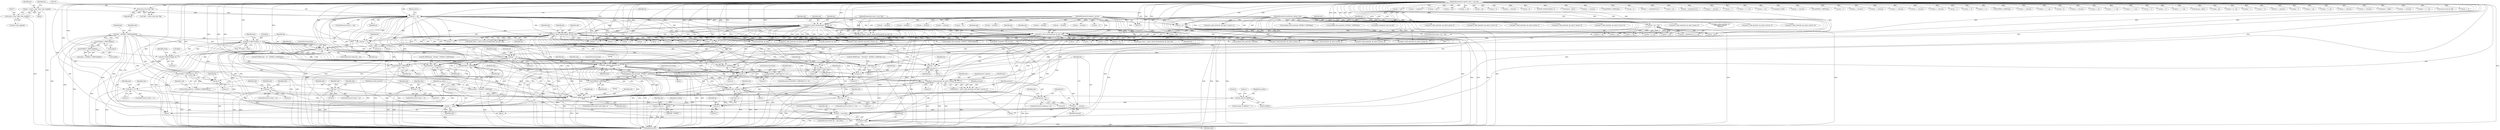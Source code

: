 digraph "0_tcpdump_6fca58f5f9c96749a575f52e20598ad43f5bdf30@pointer" {
"1000293" [label="(Call,ND_TCHECK2(bp[0], 4 + olen))"];
"1000274" [label="(Call,ND_TCHECK2(bp[0], 4))"];
"1000293" [label="(Call,ND_TCHECK2(bp[0], 4 + olen))"];
"1000270" [label="(Call,bp < ep)"];
"1000266" [label="(Call,bp += 4)"];
"1000221" [label="(Call,pimv2_check_checksum(ndo, bp, bp2, len))"];
"1000209" [label="(Call,pimv2_check_checksum(ndo, bp, bp2, 8))"];
"1000120" [label="(MethodParameterIn,netdissect_options *ndo)"];
"1000121" [label="(MethodParameterIn,register const u_char *bp)"];
"1000142" [label="(Call,bp >= ep)"];
"1000129" [label="(Call,(const struct pim *)bp)"];
"1000134" [label="(Call,ep = (const u_char *)ndo->ndo_snapend)"];
"1000136" [label="(Call,(const u_char *)ndo->ndo_snapend)"];
"1000123" [label="(MethodParameterIn,const u_char *bp2)"];
"1000122" [label="(MethodParameterIn,register u_int len)"];
"1000230" [label="(Call,pimv2_check_checksum(ndo, bp, bp2, len))"];
"1000566" [label="(Call,bp += olen)"];
"1000549" [label="(Call,print_unknown_data(ndo, bp, \"\n\t    \", olen))"];
"1000333" [label="(Call,unsigned_relts_print(ndo, EXTRACT_16BITS(bp)))"];
"1000523" [label="(Call,pimv2_addr_print(ndo, ptr, pimv2_unicast, 0))"];
"1000471" [label="(Call,unsigned_relts_print(ndo, *(bp+1)))"];
"1000561" [label="(Call,print_unknown_data(ndo, bp, \"\n\t    \", olen))"];
"1000335" [label="(Call,EXTRACT_16BITS(bp))"];
"1000313" [label="(Call,bp += 4)"];
"1000435" [label="(Call,EXTRACT_32BITS(bp))"];
"1000404" [label="(Call,EXTRACT_32BITS(bp))"];
"1000357" [label="(Call,EXTRACT_16BITS(bp))"];
"1000321" [label="(Call,olen != 2)"];
"1000286" [label="(Call,olen = EXTRACT_16BITS(&bp[2]))"];
"1000288" [label="(Call,EXTRACT_16BITS(&bp[2]))"];
"1000281" [label="(Call,EXTRACT_16BITS(&bp[0]))"];
"1000440" [label="(Call,olen != 4)"];
"1000418" [label="(Call,olen != 4)"];
"1000340" [label="(Call,olen != 4)"];
"1000460" [label="(Call,*(bp+1) != 0)"];
"1000511" [label="(Call,ptr < (bp+olen))"];
"1000538" [label="(Call,ptr += advance)"];
"1000529" [label="(Call,advance < 0)"];
"1000521" [label="(Call,advance = pimv2_addr_print(ndo, ptr, pimv2_unicast, 0))"];
"1000507" [label="(Call,*ptr = bp)"];
"1000147" [label="(Call,ep > bp + len)"];
"1000152" [label="(Call,ep = bp + len)"];
"1000355" [label="(Call,lan_delay = EXTRACT_16BITS(bp))"];
"1000368" [label="(Call,lan_delay & 0x8000)"];
"1000373" [label="(Call,lan_delay &= ~0x8000)"];
"1000361" [label="(Call,EXTRACT_16BITS(bp+2))"];
"1000359" [label="(Call,override_interval = EXTRACT_16BITS(bp+2))"];
"1000362" [label="(Call,bp+2)"];
"1000462" [label="(Call,bp+1)"];
"1000474" [label="(Call,bp+1)"];
"1000479" [label="(Call,EXTRACT_16BITS(bp+2))"];
"1000478" [label="(Call,EXTRACT_16BITS(bp+2) != 0)"];
"1000480" [label="(Call,bp+2)"];
"1000490" [label="(Call,EXTRACT_16BITS(bp+2))"];
"1000491" [label="(Call,bp+2)"];
"1000513" [label="(Call,bp+olen)"];
"1000404" [label="(Call,EXTRACT_32BITS(bp))"];
"1000668" [label="(Call,pimv2_addr_print(ndo, bp, pimv2_group, 0))"];
"1001418" [label="(Call,bp >= ep)"];
"1000334" [label="(Identifier,ndo)"];
"1000281" [label="(Call,EXTRACT_16BITS(&bp[0]))"];
"1000465" [label="(Literal,0)"];
"1000228" [label="(Call,cksum_status = pimv2_check_checksum(ndo, bp, bp2, len))"];
"1000767" [label="(Call,bp += advance)"];
"1000272" [label="(Identifier,ep)"];
"1000142" [label="(Call,bp >= ep)"];
"1000566" [label="(Call,bp += olen)"];
"1000282" [label="(Call,&bp[0])"];
"1000363" [label="(Identifier,bp)"];
"1000314" [label="(Identifier,bp)"];
"1000153" [label="(Identifier,ep)"];
"1000687" [label="(Call,bp >= ep)"];
"1001286" [label="(Call,bp >= ep)"];
"1000613" [label="(Call,ipaddr_string(ndo, &ip->ip_src))"];
"1000549" [label="(Call,print_unknown_data(ndo, bp, \"\n\t    \", olen))"];
"1000123" [label="(MethodParameterIn,const u_char *bp2)"];
"1001298" [label="(Call,pimv2_addr_print(ndo, bp, pimv2_unicast, 0))"];
"1000462" [label="(Call,bp+1)"];
"1000839" [label="(Call,bp >= ep)"];
"1001167" [label="(Call,bp < ep)"];
"1000267" [label="(Identifier,bp)"];
"1000472" [label="(Identifier,ndo)"];
"1000266" [label="(Call,bp += 4)"];
"1000591" [label="(Call,bp += 8)"];
"1000478" [label="(Call,EXTRACT_16BITS(bp+2) != 0)"];
"1000317" [label="(Identifier,otype)"];
"1000875" [label="(Call,bp + 4)"];
"1000541" [label="(ControlStructure,break;)"];
"1000351" [label="(Block,)"];
"1000370" [label="(Literal,0x8000)"];
"1000987" [label="(Call,bp += advance)"];
"1000471" [label="(Call,unsigned_relts_print(ndo, *(bp+1)))"];
"1000439" [label="(ControlStructure,if (olen != 4))"];
"1000280" [label="(Identifier,otype)"];
"1000513" [label="(Call,bp+olen)"];
"1001066" [label="(Call,pimv2_addr_print(ndo, bp, pimv2_unicast, 0))"];
"1000378" [label="(Identifier,ndo)"];
"1000297" [label="(Call,4 + olen)"];
"1001318" [label="(Call,bp + 8)"];
"1001555" [label="(Call,ND_TCHECK2(bp[0], 2))"];
"1001151" [label="(Call,frpcnt = bp[1])"];
"1000145" [label="(Return,return;)"];
"1000340" [label="(Call,olen != 4)"];
"1000276" [label="(Identifier,bp)"];
"1001214" [label="(Call,unsigned_relts_print(ndo, EXTRACT_16BITS(bp)))"];
"1000947" [label="(Call,bp += advance)"];
"1000342" [label="(Literal,4)"];
"1000364" [label="(Literal,2)"];
"1001016" [label="(Call,EXTRACT_16BITS(bp))"];
"1000567" [label="(Identifier,bp)"];
"1001398" [label="(Call,bp + 3)"];
"1000368" [label="(Call,lan_delay & 0x8000)"];
"1000212" [label="(Identifier,bp2)"];
"1001018" [label="(Call,bp += sizeof(uint16_t))"];
"1001085" [label="(Call,bp < ep)"];
"1001005" [label="(Call,bp + sizeof(uint16_t))"];
"1000867" [label="(Call,bp += advance)"];
"1000551" [label="(Identifier,bp)"];
"1000543" [label="(ControlStructure,if (ndo->ndo_vflag <= 1))"];
"1001517" [label="(Call,pimv2_addr_print(ndo, bp, pimv2_group, 0))"];
"1000488" [label="(Block,)"];
"1001200" [label="(Call,bp + 1)"];
"1000335" [label="(Call,EXTRACT_16BITS(bp))"];
"1000302" [label="(Identifier,ndo)"];
"1000121" [label="(MethodParameterIn,register const u_char *bp)"];
"1001397" [label="(Call,bp + 3 >= ep)"];
"1000519" [label="(Identifier,ndo)"];
"1000213" [label="(Literal,8)"];
"1001117" [label="(Call,bp >= ep)"];
"1001324" [label="(Call,bp[0] & 0x80)"];
"1000825" [label="(Call,len -= 4)"];
"1000477" [label="(ControlStructure,if (EXTRACT_16BITS(bp+2) != 0))"];
"1000210" [label="(Identifier,ndo)"];
"1000515" [label="(Identifier,olen)"];
"1000975" [label="(Call,pimv2_addr_print(ndo, bp, pimv2_source, 0))"];
"1000990" [label="(Call,len -= advance)"];
"1000424" [label="(Identifier,ndo)"];
"1000514" [label="(Identifier,bp)"];
"1001195" [label="(Call,bp += advance)"];
"1000320" [label="(ControlStructure,if (olen != 2))"];
"1001216" [label="(Call,EXTRACT_16BITS(bp))"];
"1000141" [label="(ControlStructure,if (bp >= ep))"];
"1000770" [label="(Call,len -= advance)"];
"1000555" [label="(ControlStructure,if (ndo->ndo_vflag> 1))"];
"1000510" [label="(ControlStructure,while (ptr < (bp+olen)))"];
"1000699" [label="(Call,pimv2_addr_print(ndo, bp, pimv2_unicast, 0))"];
"1000516" [label="(Block,)"];
"1001383" [label="(Call,bp + 1)"];
"1000417" [label="(ControlStructure,if (olen != 4))"];
"1000405" [label="(Identifier,bp)"];
"1001481" [label="(Call,bp += advance)"];
"1000375" [label="(Identifier,~0x8000)"];
"1001282" [label="(Call,len -= advance)"];
"1001251" [label="(Call,len -= 4)"];
"1000129" [label="(Call,(const struct pim *)bp)"];
"1000135" [label="(Identifier,ep)"];
"1000346" [label="(Identifier,ndo)"];
"1000491" [label="(Call,bp+2)"];
"1000627" [label="(Call,ip_print(ndo, bp, len))"];
"1000538" [label="(Call,ptr += advance)"];
"1001279" [label="(Call,bp += advance)"];
"1000233" [label="(Identifier,bp2)"];
"1000219" [label="(Call,cksum_status = pimv2_check_checksum(ndo, bp, bp2, len))"];
"1000147" [label="(Call,ep > bp + len)"];
"1000232" [label="(Identifier,bp)"];
"1000512" [label="(Identifier,ptr)"];
"1001360" [label="(Call,bp += 4)"];
"1000774" [label="(Call,bp + 4 > ep)"];
"1000209" [label="(Call,pimv2_check_checksum(ndo, bp, bp2, 8))"];
"1000275" [label="(Call,bp[0])"];
"1000469" [label="(Identifier,ndo)"];
"1001469" [label="(Call,pimv2_addr_print(ndo, bp, pimv2_group, 0))"];
"1000222" [label="(Identifier,ndo)"];
"1000475" [label="(Identifier,bp)"];
"1000652" [label="(Call,len -= 4)"];
"1000274" [label="(Call,ND_TCHECK2(bp[0], 4))"];
"1000134" [label="(Call,ep = (const u_char *)ndo->ndo_snapend)"];
"1000442" [label="(Literal,4)"];
"1000711" [label="(Call,bp += advance)"];
"1000683" [label="(Call,len -= advance)"];
"1000366" [label="(Identifier,t_bit)"];
"1001078" [label="(Call,bp += advance)"];
"1001506" [label="(Call,bp += advance)"];
"1001004" [label="(Call,bp + sizeof(uint16_t) >= ep)"];
"1000152" [label="(Call,ep = bp + len)"];
"1000575" [label="(Call,bp + 4)"];
"1000207" [label="(Call,cksum_status = pimv2_check_checksum(ndo, bp, bp2, 8))"];
"1001037" [label="(Call,bp + 1)"];
"1001586" [label="(MethodReturn,RET)"];
"1000910" [label="(Call,len -= 4)"];
"1000473" [label="(Call,*(bp+1))"];
"1000263" [label="(Block,)"];
"1000633" [label="(Call,ip6_print(ndo, bp, len))"];
"1001494" [label="(Call,pimv2_addr_print(ndo, bp, pimv2_unicast, 0))"];
"1001414" [label="(Call,bp += 4)"];
"1000341" [label="(Identifier,olen)"];
"1000463" [label="(Identifier,bp)"];
"1001407" [label="(Call,unsigned_relts_print(ndo, EXTRACT_16BITS(&bp[2])))"];
"1000234" [label="(Identifier,len)"];
"1000269" [label="(ControlStructure,while (bp < ep))"];
"1000430" [label="(Call,ND_PRINT((ndo, \"0x%08x\", EXTRACT_32BITS(bp))))"];
"1001238" [label="(Call,bp += 4)"];
"1000295" [label="(Identifier,bp)"];
"1000474" [label="(Call,bp+1)"];
"1000460" [label="(Call,*(bp+1) != 0)"];
"1000279" [label="(Call,otype = EXTRACT_16BITS(&bp[0]))"];
"1000507" [label="(Call,*ptr = bp)"];
"1000143" [label="(Identifier,bp)"];
"1000432" [label="(Identifier,ndo)"];
"1000459" [label="(ControlStructure,if (*(bp+1) != 0))"];
"1001566" [label="(Call,EXTRACT_16BITS(bp))"];
"1001310" [label="(Call,bp += advance)"];
"1001199" [label="(Call,bp + 1 >= ep)"];
"1000569" [label="(ControlStructure,break;)"];
"1000775" [label="(Call,bp + 4)"];
"1001364" [label="(Call,bp >= ep)"];
"1001552" [label="(Call,bp += advance)"];
"1000550" [label="(Identifier,ndo)"];
"1000337" [label="(ControlStructure,break;)"];
"1000327" [label="(Identifier,ndo)"];
"1001054" [label="(Call,bp >= ep)"];
"1000336" [label="(Identifier,bp)"];
"1000483" [label="(Literal,0)"];
"1000935" [label="(Call,pimv2_addr_print(ndo, bp, pimv2_source, 0))"];
"1000154" [label="(Call,bp + len)"];
"1000656" [label="(Call,bp >= ep)"];
"1000563" [label="(Identifier,bp)"];
"1000373" [label="(Call,lan_delay &= ~0x8000)"];
"1000138" [label="(Call,ndo->ndo_snapend)"];
"1000268" [label="(Literal,4)"];
"1000554" [label="(ControlStructure,break;)"];
"1000565" [label="(Identifier,olen)"];
"1000418" [label="(Call,olen != 4)"];
"1000553" [label="(Identifier,olen)"];
"1000588" [label="(Call,bp+4)"];
"1001564" [label="(Call,unsigned_relts_print(ndo, EXTRACT_16BITS(bp)))"];
"1000315" [label="(Literal,4)"];
"1000323" [label="(Literal,2)"];
"1000539" [label="(Identifier,ptr)"];
"1000870" [label="(Call,len -= advance)"];
"1000466" [label="(Block,)"];
"1000619" [label="(Call,ipaddr_string(ndo, &ip->ip_dst))"];
"1000270" [label="(Call,bp < ep)"];
"1001135" [label="(Call,bp + 1 >= ep)"];
"1000552" [label="(Literal,\"\n\t    \")"];
"1000223" [label="(Identifier,bp)"];
"1001255" [label="(Call,bp >= ep)"];
"1000374" [label="(Identifier,lan_delay)"];
"1000464" [label="(Literal,1)"];
"1001313" [label="(Call,len -= advance)"];
"1000493" [label="(Literal,2)"];
"1000357" [label="(Call,EXTRACT_16BITS(bp))"];
"1000356" [label="(Identifier,lan_delay)"];
"1001382" [label="(Call,bp + 1 >= ep)"];
"1000522" [label="(Identifier,advance)"];
"1000511" [label="(Call,ptr < (bp+olen))"];
"1000819" [label="(Call,unsigned_relts_print(ndo, holdtime))"];
"1001050" [label="(Call,bp += 2)"];
"1000530" [label="(Identifier,advance)"];
"1000211" [label="(Identifier,bp)"];
"1000731" [label="(Call,len -= 4)"];
"1000149" [label="(Call,bp + len)"];
"1000287" [label="(Identifier,olen)"];
"1000907" [label="(Call,bp += 4)"];
"1000339" [label="(ControlStructure,if (olen != 4))"];
"1000122" [label="(MethodParameterIn,register u_int len)"];
"1000367" [label="(Call,(lan_delay & 0x8000)? 1 : 0)"];
"1000564" [label="(Literal,\"\n\t    \")"];
"1000371" [label="(Literal,1)"];
"1000479" [label="(Call,EXTRACT_16BITS(bp+2))"];
"1000492" [label="(Identifier,bp)"];
"1001036" [label="(Call,bp + 1 >= ep)"];
"1000780" [label="(Call,ngroup = bp[1])"];
"1000433" [label="(Block,)"];
"1000225" [label="(Identifier,len)"];
"1000333" [label="(Call,unsigned_relts_print(ndo, EXTRACT_16BITS(bp)))"];
"1001101" [label="(Call,pimv2_addr_print(ndo, bp, pimv2_group, 0))"];
"1000231" [label="(Identifier,ndo)"];
"1000509" [label="(Identifier,bp)"];
"1000127" [label="(Call,*pim = (const struct pim *)bp)"];
"1001453" [label="(Call,bp < ep)"];
"1000562" [label="(Identifier,ndo)"];
"1000568" [label="(Identifier,olen)"];
"1000148" [label="(Identifier,ep)"];
"1001317" [label="(Call,bp + 8 > ep)"];
"1000360" [label="(Identifier,override_interval)"];
"1000286" [label="(Call,olen = EXTRACT_16BITS(&bp[2]))"];
"1000587" [label="(Call,EXTRACT_32BITS(bp+4))"];
"1000289" [label="(Call,&bp[2])"];
"1000146" [label="(ControlStructure,if (ep > bp + len))"];
"1000487" [label="(Identifier,ndo)"];
"1000454" [label="(Identifier,ndo)"];
"1000476" [label="(Literal,1)"];
"1000490" [label="(Call,EXTRACT_16BITS(bp+2))"];
"1001136" [label="(Call,bp + 1)"];
"1000361" [label="(Call,EXTRACT_16BITS(bp+2))"];
"1001156" [label="(Call,bp += 4)"];
"1000950" [label="(Call,len -= advance)"];
"1000594" [label="(Call,len -= 8)"];
"1000529" [label="(Call,advance < 0)"];
"1000124" [label="(Block,)"];
"1000399" [label="(Call,ND_PRINT((ndo, \"%u\", EXTRACT_32BITS(bp))))"];
"1000446" [label="(Identifier,ndo)"];
"1000480" [label="(Call,bp+2)"];
"1000144" [label="(Identifier,ep)"];
"1000680" [label="(Call,bp += advance)"];
"1000531" [label="(Literal,0)"];
"1000369" [label="(Identifier,lan_delay)"];
"1000372" [label="(Literal,0)"];
"1000321" [label="(Call,olen != 2)"];
"1000526" [label="(Identifier,pimv2_unicast)"];
"1000294" [label="(Call,bp[0])"];
"1000855" [label="(Call,pimv2_addr_print(ndo, bp, pimv2_group, 0))"];
"1001220" [label="(Call,bp + 2)"];
"1000273" [label="(Block,)"];
"1000528" [label="(ControlStructure,if (advance < 0))"];
"1000436" [label="(Identifier,bp)"];
"1000136" [label="(Call,(const u_char *)ndo->ndo_snapend)"];
"1001023" [label="(Call,bp >= ep)"];
"1000332" [label="(Block,)"];
"1000359" [label="(Call,override_interval = EXTRACT_16BITS(bp+2))"];
"1000508" [label="(Identifier,ptr)"];
"1000440" [label="(Call,olen != 4)"];
"1000527" [label="(Literal,0)"];
"1000874" [label="(Call,bp + 4 > ep)"];
"1000358" [label="(Identifier,bp)"];
"1001529" [label="(Call,bp += advance)"];
"1001113" [label="(Call,bp += advance)"];
"1001183" [label="(Call,pimv2_addr_print(ndo, bp,\n\t\t\t\t\t\t\t\tpimv2_unicast,\n\t\t\t\t\t\t\t\t0))"];
"1000525" [label="(Identifier,ptr)"];
"1000355" [label="(Call,lan_delay = EXTRACT_16BITS(bp))"];
"1000131" [label="(Identifier,bp)"];
"1000755" [label="(Call,pimv2_addr_print(ndo, bp, pimv2_unicast, 0))"];
"1001376" [label="(Call,pfxcnt = bp[0])"];
"1001540" [label="(Call,pimv2_addr_print(ndo, bp, pimv2_unicast, 0))"];
"1000221" [label="(Call,pimv2_check_checksum(ndo, bp, bp2, len))"];
"1000230" [label="(Call,pimv2_check_checksum(ndo, bp, bp2, len))"];
"1000485" [label="(Call,ND_PRINT((ndo, \" ?0x%04x?\", EXTRACT_16BITS(bp+2))))"];
"1000313" [label="(Call,bp += 4)"];
"1000728" [label="(Call,bp += 4)"];
"1001442" [label="(Call,bp += advance)"];
"1000523" [label="(Call,pimv2_addr_print(ndo, ptr, pimv2_unicast, 0))"];
"1000271" [label="(Identifier,bp)"];
"1001219" [label="(Call,bp + 2 >= ep)"];
"1000743" [label="(Call,bp >= ep)"];
"1000561" [label="(Call,print_unknown_data(ndo, bp, \"\n\t    \", olen))"];
"1000540" [label="(Identifier,advance)"];
"1000494" [label="(ControlStructure,break;)"];
"1000120" [label="(MethodParameterIn,netdissect_options *ndo)"];
"1000524" [label="(Identifier,ndo)"];
"1000461" [label="(Call,*(bp+1))"];
"1001430" [label="(Call,pimv2_addr_print(ndo, bp, pimv2_unicast, 0))"];
"1000420" [label="(Literal,4)"];
"1000521" [label="(Call,advance = pimv2_addr_print(ndo, ptr, pimv2_unicast, 0))"];
"1000535" [label="(Identifier,ndo)"];
"1000419" [label="(Identifier,olen)"];
"1000224" [label="(Identifier,bp2)"];
"1000288" [label="(Call,EXTRACT_16BITS(&bp[2]))"];
"1000322" [label="(Identifier,olen)"];
"1000505" [label="(Block,)"];
"1000278" [label="(Literal,4)"];
"1000482" [label="(Literal,2)"];
"1000599" [label="(Call,(const struct ip *)bp)"];
"1001267" [label="(Call,pimv2_addr_print(ndo, bp, pimv2_group, 0))"];
"1000159" [label="(Identifier,pim)"];
"1000402" [label="(Block,)"];
"1000714" [label="(Call,len -= advance)"];
"1000435" [label="(Call,EXTRACT_32BITS(bp))"];
"1001000" [label="(Call,bp += 4)"];
"1001248" [label="(Call,bp += 4)"];
"1000822" [label="(Call,bp += 4)"];
"1000481" [label="(Identifier,bp)"];
"1000649" [label="(Call,bp += 4)"];
"1000362" [label="(Call,bp+2)"];
"1000293" [label="(Call,ND_TCHECK2(bp[0], 4 + olen))"];
"1000441" [label="(Identifier,olen)"];
"1000293" -> "1000273"  [label="AST: "];
"1000293" -> "1000297"  [label="CFG: "];
"1000294" -> "1000293"  [label="AST: "];
"1000297" -> "1000293"  [label="AST: "];
"1000302" -> "1000293"  [label="CFG: "];
"1000293" -> "1001586"  [label="DDG: "];
"1000293" -> "1001586"  [label="DDG: "];
"1000293" -> "1001586"  [label="DDG: "];
"1000293" -> "1000270"  [label="DDG: "];
"1000293" -> "1000274"  [label="DDG: "];
"1000274" -> "1000293"  [label="DDG: "];
"1000270" -> "1000293"  [label="DDG: "];
"1000121" -> "1000293"  [label="DDG: "];
"1000286" -> "1000293"  [label="DDG: "];
"1000293" -> "1000313"  [label="DDG: "];
"1000293" -> "1000335"  [label="DDG: "];
"1000293" -> "1000357"  [label="DDG: "];
"1000293" -> "1000361"  [label="DDG: "];
"1000293" -> "1000362"  [label="DDG: "];
"1000293" -> "1000404"  [label="DDG: "];
"1000293" -> "1000435"  [label="DDG: "];
"1000293" -> "1000462"  [label="DDG: "];
"1000293" -> "1000474"  [label="DDG: "];
"1000293" -> "1000479"  [label="DDG: "];
"1000293" -> "1000480"  [label="DDG: "];
"1000293" -> "1000490"  [label="DDG: "];
"1000293" -> "1000491"  [label="DDG: "];
"1000293" -> "1000507"  [label="DDG: "];
"1000293" -> "1000511"  [label="DDG: "];
"1000293" -> "1000513"  [label="DDG: "];
"1000293" -> "1000549"  [label="DDG: "];
"1000293" -> "1000561"  [label="DDG: "];
"1000293" -> "1000566"  [label="DDG: "];
"1000274" -> "1000273"  [label="AST: "];
"1000274" -> "1000278"  [label="CFG: "];
"1000275" -> "1000274"  [label="AST: "];
"1000278" -> "1000274"  [label="AST: "];
"1000280" -> "1000274"  [label="CFG: "];
"1000274" -> "1001586"  [label="DDG: "];
"1000270" -> "1000274"  [label="DDG: "];
"1000121" -> "1000274"  [label="DDG: "];
"1000270" -> "1000269"  [label="AST: "];
"1000270" -> "1000272"  [label="CFG: "];
"1000271" -> "1000270"  [label="AST: "];
"1000272" -> "1000270"  [label="AST: "];
"1000276" -> "1000270"  [label="CFG: "];
"1000569" -> "1000270"  [label="CFG: "];
"1000270" -> "1001586"  [label="DDG: "];
"1000270" -> "1001586"  [label="DDG: "];
"1000270" -> "1001586"  [label="DDG: "];
"1000266" -> "1000270"  [label="DDG: "];
"1000566" -> "1000270"  [label="DDG: "];
"1000121" -> "1000270"  [label="DDG: "];
"1000147" -> "1000270"  [label="DDG: "];
"1000152" -> "1000270"  [label="DDG: "];
"1000270" -> "1000313"  [label="DDG: "];
"1000266" -> "1000263"  [label="AST: "];
"1000266" -> "1000268"  [label="CFG: "];
"1000267" -> "1000266"  [label="AST: "];
"1000268" -> "1000266"  [label="AST: "];
"1000271" -> "1000266"  [label="CFG: "];
"1000221" -> "1000266"  [label="DDG: "];
"1000230" -> "1000266"  [label="DDG: "];
"1000209" -> "1000266"  [label="DDG: "];
"1000121" -> "1000266"  [label="DDG: "];
"1000142" -> "1000266"  [label="DDG: "];
"1000221" -> "1000219"  [label="AST: "];
"1000221" -> "1000225"  [label="CFG: "];
"1000222" -> "1000221"  [label="AST: "];
"1000223" -> "1000221"  [label="AST: "];
"1000224" -> "1000221"  [label="AST: "];
"1000225" -> "1000221"  [label="AST: "];
"1000219" -> "1000221"  [label="CFG: "];
"1000221" -> "1001586"  [label="DDG: "];
"1000221" -> "1001586"  [label="DDG: "];
"1000221" -> "1001586"  [label="DDG: "];
"1000221" -> "1001586"  [label="DDG: "];
"1000221" -> "1000219"  [label="DDG: "];
"1000221" -> "1000219"  [label="DDG: "];
"1000221" -> "1000219"  [label="DDG: "];
"1000221" -> "1000219"  [label="DDG: "];
"1000209" -> "1000221"  [label="DDG: "];
"1000209" -> "1000221"  [label="DDG: "];
"1000209" -> "1000221"  [label="DDG: "];
"1000120" -> "1000221"  [label="DDG: "];
"1000121" -> "1000221"  [label="DDG: "];
"1000123" -> "1000221"  [label="DDG: "];
"1000122" -> "1000221"  [label="DDG: "];
"1000221" -> "1000333"  [label="DDG: "];
"1000221" -> "1000335"  [label="DDG: "];
"1000221" -> "1000357"  [label="DDG: "];
"1000221" -> "1000404"  [label="DDG: "];
"1000221" -> "1000435"  [label="DDG: "];
"1000221" -> "1000462"  [label="DDG: "];
"1000221" -> "1000471"  [label="DDG: "];
"1000221" -> "1000474"  [label="DDG: "];
"1000221" -> "1000479"  [label="DDG: "];
"1000221" -> "1000480"  [label="DDG: "];
"1000221" -> "1000490"  [label="DDG: "];
"1000221" -> "1000491"  [label="DDG: "];
"1000221" -> "1000507"  [label="DDG: "];
"1000221" -> "1000511"  [label="DDG: "];
"1000221" -> "1000513"  [label="DDG: "];
"1000221" -> "1000523"  [label="DDG: "];
"1000221" -> "1000549"  [label="DDG: "];
"1000221" -> "1000549"  [label="DDG: "];
"1000221" -> "1000561"  [label="DDG: "];
"1000221" -> "1000561"  [label="DDG: "];
"1000221" -> "1000566"  [label="DDG: "];
"1000221" -> "1000575"  [label="DDG: "];
"1000221" -> "1000587"  [label="DDG: "];
"1000221" -> "1000588"  [label="DDG: "];
"1000221" -> "1000591"  [label="DDG: "];
"1000221" -> "1000594"  [label="DDG: "];
"1000221" -> "1000613"  [label="DDG: "];
"1000221" -> "1000627"  [label="DDG: "];
"1000221" -> "1000627"  [label="DDG: "];
"1000221" -> "1000627"  [label="DDG: "];
"1000221" -> "1000633"  [label="DDG: "];
"1000221" -> "1000633"  [label="DDG: "];
"1000221" -> "1000633"  [label="DDG: "];
"1000221" -> "1000649"  [label="DDG: "];
"1000221" -> "1000652"  [label="DDG: "];
"1000221" -> "1000668"  [label="DDG: "];
"1000221" -> "1000728"  [label="DDG: "];
"1000221" -> "1000731"  [label="DDG: "];
"1000221" -> "1000755"  [label="DDG: "];
"1000221" -> "1000819"  [label="DDG: "];
"1000221" -> "1000855"  [label="DDG: "];
"1000221" -> "1001000"  [label="DDG: "];
"1000221" -> "1001066"  [label="DDG: "];
"1000221" -> "1001248"  [label="DDG: "];
"1000221" -> "1001251"  [label="DDG: "];
"1000221" -> "1001267"  [label="DDG: "];
"1000221" -> "1001360"  [label="DDG: "];
"1000221" -> "1001407"  [label="DDG: "];
"1000221" -> "1001494"  [label="DDG: "];
"1000221" -> "1001494"  [label="DDG: "];
"1000209" -> "1000207"  [label="AST: "];
"1000209" -> "1000213"  [label="CFG: "];
"1000210" -> "1000209"  [label="AST: "];
"1000211" -> "1000209"  [label="AST: "];
"1000212" -> "1000209"  [label="AST: "];
"1000213" -> "1000209"  [label="AST: "];
"1000207" -> "1000209"  [label="CFG: "];
"1000209" -> "1001586"  [label="DDG: "];
"1000209" -> "1001586"  [label="DDG: "];
"1000209" -> "1001586"  [label="DDG: "];
"1000209" -> "1000207"  [label="DDG: "];
"1000209" -> "1000207"  [label="DDG: "];
"1000209" -> "1000207"  [label="DDG: "];
"1000209" -> "1000207"  [label="DDG: "];
"1000120" -> "1000209"  [label="DDG: "];
"1000121" -> "1000209"  [label="DDG: "];
"1000142" -> "1000209"  [label="DDG: "];
"1000123" -> "1000209"  [label="DDG: "];
"1000209" -> "1000333"  [label="DDG: "];
"1000209" -> "1000335"  [label="DDG: "];
"1000209" -> "1000357"  [label="DDG: "];
"1000209" -> "1000404"  [label="DDG: "];
"1000209" -> "1000435"  [label="DDG: "];
"1000209" -> "1000462"  [label="DDG: "];
"1000209" -> "1000471"  [label="DDG: "];
"1000209" -> "1000474"  [label="DDG: "];
"1000209" -> "1000479"  [label="DDG: "];
"1000209" -> "1000480"  [label="DDG: "];
"1000209" -> "1000490"  [label="DDG: "];
"1000209" -> "1000491"  [label="DDG: "];
"1000209" -> "1000507"  [label="DDG: "];
"1000209" -> "1000511"  [label="DDG: "];
"1000209" -> "1000513"  [label="DDG: "];
"1000209" -> "1000523"  [label="DDG: "];
"1000209" -> "1000549"  [label="DDG: "];
"1000209" -> "1000549"  [label="DDG: "];
"1000209" -> "1000561"  [label="DDG: "];
"1000209" -> "1000561"  [label="DDG: "];
"1000209" -> "1000566"  [label="DDG: "];
"1000209" -> "1000575"  [label="DDG: "];
"1000209" -> "1000587"  [label="DDG: "];
"1000209" -> "1000588"  [label="DDG: "];
"1000209" -> "1000591"  [label="DDG: "];
"1000209" -> "1000613"  [label="DDG: "];
"1000209" -> "1000627"  [label="DDG: "];
"1000209" -> "1000627"  [label="DDG: "];
"1000209" -> "1000633"  [label="DDG: "];
"1000209" -> "1000633"  [label="DDG: "];
"1000209" -> "1000649"  [label="DDG: "];
"1000209" -> "1000668"  [label="DDG: "];
"1000209" -> "1000728"  [label="DDG: "];
"1000209" -> "1000755"  [label="DDG: "];
"1000209" -> "1000819"  [label="DDG: "];
"1000209" -> "1000855"  [label="DDG: "];
"1000209" -> "1001000"  [label="DDG: "];
"1000209" -> "1001066"  [label="DDG: "];
"1000209" -> "1001248"  [label="DDG: "];
"1000209" -> "1001267"  [label="DDG: "];
"1000209" -> "1001360"  [label="DDG: "];
"1000209" -> "1001407"  [label="DDG: "];
"1000209" -> "1001494"  [label="DDG: "];
"1000209" -> "1001494"  [label="DDG: "];
"1000120" -> "1000119"  [label="AST: "];
"1000120" -> "1001586"  [label="DDG: "];
"1000120" -> "1000230"  [label="DDG: "];
"1000120" -> "1000333"  [label="DDG: "];
"1000120" -> "1000471"  [label="DDG: "];
"1000120" -> "1000523"  [label="DDG: "];
"1000120" -> "1000549"  [label="DDG: "];
"1000120" -> "1000561"  [label="DDG: "];
"1000120" -> "1000613"  [label="DDG: "];
"1000120" -> "1000619"  [label="DDG: "];
"1000120" -> "1000627"  [label="DDG: "];
"1000120" -> "1000633"  [label="DDG: "];
"1000120" -> "1000668"  [label="DDG: "];
"1000120" -> "1000699"  [label="DDG: "];
"1000120" -> "1000755"  [label="DDG: "];
"1000120" -> "1000819"  [label="DDG: "];
"1000120" -> "1000855"  [label="DDG: "];
"1000120" -> "1000935"  [label="DDG: "];
"1000120" -> "1000975"  [label="DDG: "];
"1000120" -> "1001066"  [label="DDG: "];
"1000120" -> "1001101"  [label="DDG: "];
"1000120" -> "1001183"  [label="DDG: "];
"1000120" -> "1001214"  [label="DDG: "];
"1000120" -> "1001267"  [label="DDG: "];
"1000120" -> "1001298"  [label="DDG: "];
"1000120" -> "1001407"  [label="DDG: "];
"1000120" -> "1001430"  [label="DDG: "];
"1000120" -> "1001469"  [label="DDG: "];
"1000120" -> "1001494"  [label="DDG: "];
"1000120" -> "1001517"  [label="DDG: "];
"1000120" -> "1001540"  [label="DDG: "];
"1000120" -> "1001564"  [label="DDG: "];
"1000121" -> "1000119"  [label="AST: "];
"1000121" -> "1001586"  [label="DDG: "];
"1000121" -> "1000129"  [label="DDG: "];
"1000121" -> "1000142"  [label="DDG: "];
"1000121" -> "1000147"  [label="DDG: "];
"1000121" -> "1000149"  [label="DDG: "];
"1000121" -> "1000152"  [label="DDG: "];
"1000121" -> "1000154"  [label="DDG: "];
"1000121" -> "1000230"  [label="DDG: "];
"1000121" -> "1000313"  [label="DDG: "];
"1000121" -> "1000335"  [label="DDG: "];
"1000121" -> "1000357"  [label="DDG: "];
"1000121" -> "1000361"  [label="DDG: "];
"1000121" -> "1000362"  [label="DDG: "];
"1000121" -> "1000404"  [label="DDG: "];
"1000121" -> "1000435"  [label="DDG: "];
"1000121" -> "1000462"  [label="DDG: "];
"1000121" -> "1000474"  [label="DDG: "];
"1000121" -> "1000479"  [label="DDG: "];
"1000121" -> "1000480"  [label="DDG: "];
"1000121" -> "1000490"  [label="DDG: "];
"1000121" -> "1000491"  [label="DDG: "];
"1000121" -> "1000507"  [label="DDG: "];
"1000121" -> "1000511"  [label="DDG: "];
"1000121" -> "1000513"  [label="DDG: "];
"1000121" -> "1000549"  [label="DDG: "];
"1000121" -> "1000561"  [label="DDG: "];
"1000121" -> "1000566"  [label="DDG: "];
"1000121" -> "1000575"  [label="DDG: "];
"1000121" -> "1000587"  [label="DDG: "];
"1000121" -> "1000588"  [label="DDG: "];
"1000121" -> "1000591"  [label="DDG: "];
"1000121" -> "1000599"  [label="DDG: "];
"1000121" -> "1000627"  [label="DDG: "];
"1000121" -> "1000633"  [label="DDG: "];
"1000121" -> "1000649"  [label="DDG: "];
"1000121" -> "1000656"  [label="DDG: "];
"1000121" -> "1000668"  [label="DDG: "];
"1000121" -> "1000680"  [label="DDG: "];
"1000121" -> "1000687"  [label="DDG: "];
"1000121" -> "1000699"  [label="DDG: "];
"1000121" -> "1000711"  [label="DDG: "];
"1000121" -> "1000728"  [label="DDG: "];
"1000121" -> "1000743"  [label="DDG: "];
"1000121" -> "1000755"  [label="DDG: "];
"1000121" -> "1000767"  [label="DDG: "];
"1000121" -> "1000774"  [label="DDG: "];
"1000121" -> "1000775"  [label="DDG: "];
"1000121" -> "1000780"  [label="DDG: "];
"1000121" -> "1000822"  [label="DDG: "];
"1000121" -> "1000839"  [label="DDG: "];
"1000121" -> "1000855"  [label="DDG: "];
"1000121" -> "1000867"  [label="DDG: "];
"1000121" -> "1000874"  [label="DDG: "];
"1000121" -> "1000875"  [label="DDG: "];
"1000121" -> "1000907"  [label="DDG: "];
"1000121" -> "1000935"  [label="DDG: "];
"1000121" -> "1000947"  [label="DDG: "];
"1000121" -> "1000975"  [label="DDG: "];
"1000121" -> "1000987"  [label="DDG: "];
"1000121" -> "1001000"  [label="DDG: "];
"1000121" -> "1001004"  [label="DDG: "];
"1000121" -> "1001005"  [label="DDG: "];
"1000121" -> "1001016"  [label="DDG: "];
"1000121" -> "1001018"  [label="DDG: "];
"1000121" -> "1001023"  [label="DDG: "];
"1000121" -> "1001036"  [label="DDG: "];
"1000121" -> "1001037"  [label="DDG: "];
"1000121" -> "1001050"  [label="DDG: "];
"1000121" -> "1001054"  [label="DDG: "];
"1000121" -> "1001066"  [label="DDG: "];
"1000121" -> "1001078"  [label="DDG: "];
"1000121" -> "1001085"  [label="DDG: "];
"1000121" -> "1001101"  [label="DDG: "];
"1000121" -> "1001113"  [label="DDG: "];
"1000121" -> "1001117"  [label="DDG: "];
"1000121" -> "1001135"  [label="DDG: "];
"1000121" -> "1001136"  [label="DDG: "];
"1000121" -> "1001151"  [label="DDG: "];
"1000121" -> "1001156"  [label="DDG: "];
"1000121" -> "1001167"  [label="DDG: "];
"1000121" -> "1001183"  [label="DDG: "];
"1000121" -> "1001195"  [label="DDG: "];
"1000121" -> "1001199"  [label="DDG: "];
"1000121" -> "1001200"  [label="DDG: "];
"1000121" -> "1001216"  [label="DDG: "];
"1000121" -> "1001219"  [label="DDG: "];
"1000121" -> "1001220"  [label="DDG: "];
"1000121" -> "1001238"  [label="DDG: "];
"1000121" -> "1001248"  [label="DDG: "];
"1000121" -> "1001255"  [label="DDG: "];
"1000121" -> "1001267"  [label="DDG: "];
"1000121" -> "1001279"  [label="DDG: "];
"1000121" -> "1001286"  [label="DDG: "];
"1000121" -> "1001298"  [label="DDG: "];
"1000121" -> "1001310"  [label="DDG: "];
"1000121" -> "1001317"  [label="DDG: "];
"1000121" -> "1001318"  [label="DDG: "];
"1000121" -> "1001324"  [label="DDG: "];
"1000121" -> "1001360"  [label="DDG: "];
"1000121" -> "1001364"  [label="DDG: "];
"1000121" -> "1001376"  [label="DDG: "];
"1000121" -> "1001382"  [label="DDG: "];
"1000121" -> "1001383"  [label="DDG: "];
"1000121" -> "1001397"  [label="DDG: "];
"1000121" -> "1001398"  [label="DDG: "];
"1000121" -> "1001414"  [label="DDG: "];
"1000121" -> "1001418"  [label="DDG: "];
"1000121" -> "1001430"  [label="DDG: "];
"1000121" -> "1001442"  [label="DDG: "];
"1000121" -> "1001453"  [label="DDG: "];
"1000121" -> "1001469"  [label="DDG: "];
"1000121" -> "1001481"  [label="DDG: "];
"1000121" -> "1001494"  [label="DDG: "];
"1000121" -> "1001506"  [label="DDG: "];
"1000121" -> "1001517"  [label="DDG: "];
"1000121" -> "1001529"  [label="DDG: "];
"1000121" -> "1001540"  [label="DDG: "];
"1000121" -> "1001552"  [label="DDG: "];
"1000121" -> "1001555"  [label="DDG: "];
"1000121" -> "1001566"  [label="DDG: "];
"1000142" -> "1000141"  [label="AST: "];
"1000142" -> "1000144"  [label="CFG: "];
"1000143" -> "1000142"  [label="AST: "];
"1000144" -> "1000142"  [label="AST: "];
"1000145" -> "1000142"  [label="CFG: "];
"1000148" -> "1000142"  [label="CFG: "];
"1000142" -> "1001586"  [label="DDG: "];
"1000142" -> "1001586"  [label="DDG: "];
"1000142" -> "1001586"  [label="DDG: "];
"1000129" -> "1000142"  [label="DDG: "];
"1000134" -> "1000142"  [label="DDG: "];
"1000142" -> "1000147"  [label="DDG: "];
"1000142" -> "1000147"  [label="DDG: "];
"1000142" -> "1000149"  [label="DDG: "];
"1000142" -> "1000152"  [label="DDG: "];
"1000142" -> "1000154"  [label="DDG: "];
"1000142" -> "1000230"  [label="DDG: "];
"1000142" -> "1000335"  [label="DDG: "];
"1000142" -> "1000357"  [label="DDG: "];
"1000142" -> "1000404"  [label="DDG: "];
"1000142" -> "1000435"  [label="DDG: "];
"1000142" -> "1000462"  [label="DDG: "];
"1000142" -> "1000474"  [label="DDG: "];
"1000142" -> "1000479"  [label="DDG: "];
"1000142" -> "1000480"  [label="DDG: "];
"1000142" -> "1000490"  [label="DDG: "];
"1000142" -> "1000491"  [label="DDG: "];
"1000142" -> "1000507"  [label="DDG: "];
"1000142" -> "1000511"  [label="DDG: "];
"1000142" -> "1000513"  [label="DDG: "];
"1000142" -> "1000549"  [label="DDG: "];
"1000142" -> "1000561"  [label="DDG: "];
"1000142" -> "1000566"  [label="DDG: "];
"1000142" -> "1000575"  [label="DDG: "];
"1000142" -> "1000587"  [label="DDG: "];
"1000142" -> "1000588"  [label="DDG: "];
"1000142" -> "1000591"  [label="DDG: "];
"1000142" -> "1000627"  [label="DDG: "];
"1000142" -> "1000633"  [label="DDG: "];
"1000142" -> "1000649"  [label="DDG: "];
"1000142" -> "1000728"  [label="DDG: "];
"1000142" -> "1001000"  [label="DDG: "];
"1000142" -> "1001248"  [label="DDG: "];
"1000142" -> "1001360"  [label="DDG: "];
"1000142" -> "1001494"  [label="DDG: "];
"1000129" -> "1000127"  [label="AST: "];
"1000129" -> "1000131"  [label="CFG: "];
"1000130" -> "1000129"  [label="AST: "];
"1000131" -> "1000129"  [label="AST: "];
"1000127" -> "1000129"  [label="CFG: "];
"1000129" -> "1000127"  [label="DDG: "];
"1000134" -> "1000124"  [label="AST: "];
"1000134" -> "1000136"  [label="CFG: "];
"1000135" -> "1000134"  [label="AST: "];
"1000136" -> "1000134"  [label="AST: "];
"1000143" -> "1000134"  [label="CFG: "];
"1000134" -> "1001586"  [label="DDG: "];
"1000136" -> "1000134"  [label="DDG: "];
"1000136" -> "1000138"  [label="CFG: "];
"1000137" -> "1000136"  [label="AST: "];
"1000138" -> "1000136"  [label="AST: "];
"1000136" -> "1001586"  [label="DDG: "];
"1000123" -> "1000119"  [label="AST: "];
"1000123" -> "1001586"  [label="DDG: "];
"1000123" -> "1000230"  [label="DDG: "];
"1000122" -> "1000119"  [label="AST: "];
"1000122" -> "1001586"  [label="DDG: "];
"1000122" -> "1000147"  [label="DDG: "];
"1000122" -> "1000149"  [label="DDG: "];
"1000122" -> "1000152"  [label="DDG: "];
"1000122" -> "1000154"  [label="DDG: "];
"1000122" -> "1000230"  [label="DDG: "];
"1000122" -> "1000594"  [label="DDG: "];
"1000122" -> "1000627"  [label="DDG: "];
"1000122" -> "1000633"  [label="DDG: "];
"1000122" -> "1000652"  [label="DDG: "];
"1000122" -> "1000683"  [label="DDG: "];
"1000122" -> "1000714"  [label="DDG: "];
"1000122" -> "1000731"  [label="DDG: "];
"1000122" -> "1000770"  [label="DDG: "];
"1000122" -> "1000825"  [label="DDG: "];
"1000122" -> "1000870"  [label="DDG: "];
"1000122" -> "1000910"  [label="DDG: "];
"1000122" -> "1000950"  [label="DDG: "];
"1000122" -> "1000990"  [label="DDG: "];
"1000122" -> "1001251"  [label="DDG: "];
"1000122" -> "1001282"  [label="DDG: "];
"1000122" -> "1001313"  [label="DDG: "];
"1000230" -> "1000228"  [label="AST: "];
"1000230" -> "1000234"  [label="CFG: "];
"1000231" -> "1000230"  [label="AST: "];
"1000232" -> "1000230"  [label="AST: "];
"1000233" -> "1000230"  [label="AST: "];
"1000234" -> "1000230"  [label="AST: "];
"1000228" -> "1000230"  [label="CFG: "];
"1000230" -> "1001586"  [label="DDG: "];
"1000230" -> "1001586"  [label="DDG: "];
"1000230" -> "1001586"  [label="DDG: "];
"1000230" -> "1001586"  [label="DDG: "];
"1000230" -> "1000228"  [label="DDG: "];
"1000230" -> "1000228"  [label="DDG: "];
"1000230" -> "1000228"  [label="DDG: "];
"1000230" -> "1000228"  [label="DDG: "];
"1000230" -> "1000333"  [label="DDG: "];
"1000230" -> "1000335"  [label="DDG: "];
"1000230" -> "1000357"  [label="DDG: "];
"1000230" -> "1000404"  [label="DDG: "];
"1000230" -> "1000435"  [label="DDG: "];
"1000230" -> "1000462"  [label="DDG: "];
"1000230" -> "1000471"  [label="DDG: "];
"1000230" -> "1000474"  [label="DDG: "];
"1000230" -> "1000479"  [label="DDG: "];
"1000230" -> "1000480"  [label="DDG: "];
"1000230" -> "1000490"  [label="DDG: "];
"1000230" -> "1000491"  [label="DDG: "];
"1000230" -> "1000507"  [label="DDG: "];
"1000230" -> "1000511"  [label="DDG: "];
"1000230" -> "1000513"  [label="DDG: "];
"1000230" -> "1000523"  [label="DDG: "];
"1000230" -> "1000549"  [label="DDG: "];
"1000230" -> "1000549"  [label="DDG: "];
"1000230" -> "1000561"  [label="DDG: "];
"1000230" -> "1000561"  [label="DDG: "];
"1000230" -> "1000566"  [label="DDG: "];
"1000230" -> "1000575"  [label="DDG: "];
"1000230" -> "1000587"  [label="DDG: "];
"1000230" -> "1000588"  [label="DDG: "];
"1000230" -> "1000591"  [label="DDG: "];
"1000230" -> "1000594"  [label="DDG: "];
"1000230" -> "1000613"  [label="DDG: "];
"1000230" -> "1000627"  [label="DDG: "];
"1000230" -> "1000627"  [label="DDG: "];
"1000230" -> "1000627"  [label="DDG: "];
"1000230" -> "1000633"  [label="DDG: "];
"1000230" -> "1000633"  [label="DDG: "];
"1000230" -> "1000633"  [label="DDG: "];
"1000230" -> "1000649"  [label="DDG: "];
"1000230" -> "1000652"  [label="DDG: "];
"1000230" -> "1000668"  [label="DDG: "];
"1000230" -> "1000728"  [label="DDG: "];
"1000230" -> "1000731"  [label="DDG: "];
"1000230" -> "1000755"  [label="DDG: "];
"1000230" -> "1000819"  [label="DDG: "];
"1000230" -> "1000855"  [label="DDG: "];
"1000230" -> "1001000"  [label="DDG: "];
"1000230" -> "1001066"  [label="DDG: "];
"1000230" -> "1001248"  [label="DDG: "];
"1000230" -> "1001251"  [label="DDG: "];
"1000230" -> "1001267"  [label="DDG: "];
"1000230" -> "1001360"  [label="DDG: "];
"1000230" -> "1001407"  [label="DDG: "];
"1000230" -> "1001494"  [label="DDG: "];
"1000230" -> "1001494"  [label="DDG: "];
"1000566" -> "1000273"  [label="AST: "];
"1000566" -> "1000568"  [label="CFG: "];
"1000567" -> "1000566"  [label="AST: "];
"1000568" -> "1000566"  [label="AST: "];
"1000271" -> "1000566"  [label="CFG: "];
"1000566" -> "1001586"  [label="DDG: "];
"1000549" -> "1000566"  [label="DDG: "];
"1000549" -> "1000566"  [label="DDG: "];
"1000561" -> "1000566"  [label="DDG: "];
"1000561" -> "1000566"  [label="DDG: "];
"1000321" -> "1000566"  [label="DDG: "];
"1000440" -> "1000566"  [label="DDG: "];
"1000418" -> "1000566"  [label="DDG: "];
"1000340" -> "1000566"  [label="DDG: "];
"1000286" -> "1000566"  [label="DDG: "];
"1000335" -> "1000566"  [label="DDG: "];
"1000313" -> "1000566"  [label="DDG: "];
"1000435" -> "1000566"  [label="DDG: "];
"1000404" -> "1000566"  [label="DDG: "];
"1000357" -> "1000566"  [label="DDG: "];
"1000549" -> "1000543"  [label="AST: "];
"1000549" -> "1000553"  [label="CFG: "];
"1000550" -> "1000549"  [label="AST: "];
"1000551" -> "1000549"  [label="AST: "];
"1000552" -> "1000549"  [label="AST: "];
"1000553" -> "1000549"  [label="AST: "];
"1000554" -> "1000549"  [label="CFG: "];
"1000549" -> "1001586"  [label="DDG: "];
"1000549" -> "1001586"  [label="DDG: "];
"1000549" -> "1001586"  [label="DDG: "];
"1000549" -> "1001586"  [label="DDG: "];
"1000549" -> "1000333"  [label="DDG: "];
"1000549" -> "1000471"  [label="DDG: "];
"1000549" -> "1000523"  [label="DDG: "];
"1000333" -> "1000549"  [label="DDG: "];
"1000523" -> "1000549"  [label="DDG: "];
"1000471" -> "1000549"  [label="DDG: "];
"1000561" -> "1000549"  [label="DDG: "];
"1000313" -> "1000549"  [label="DDG: "];
"1000286" -> "1000549"  [label="DDG: "];
"1000549" -> "1000561"  [label="DDG: "];
"1000549" -> "1000561"  [label="DDG: "];
"1000549" -> "1000561"  [label="DDG: "];
"1000333" -> "1000332"  [label="AST: "];
"1000333" -> "1000335"  [label="CFG: "];
"1000334" -> "1000333"  [label="AST: "];
"1000335" -> "1000333"  [label="AST: "];
"1000337" -> "1000333"  [label="CFG: "];
"1000333" -> "1001586"  [label="DDG: "];
"1000333" -> "1001586"  [label="DDG: "];
"1000333" -> "1001586"  [label="DDG: "];
"1000523" -> "1000333"  [label="DDG: "];
"1000471" -> "1000333"  [label="DDG: "];
"1000561" -> "1000333"  [label="DDG: "];
"1000335" -> "1000333"  [label="DDG: "];
"1000333" -> "1000471"  [label="DDG: "];
"1000333" -> "1000523"  [label="DDG: "];
"1000333" -> "1000561"  [label="DDG: "];
"1000523" -> "1000521"  [label="AST: "];
"1000523" -> "1000527"  [label="CFG: "];
"1000524" -> "1000523"  [label="AST: "];
"1000525" -> "1000523"  [label="AST: "];
"1000526" -> "1000523"  [label="AST: "];
"1000527" -> "1000523"  [label="AST: "];
"1000521" -> "1000523"  [label="CFG: "];
"1000523" -> "1001586"  [label="DDG: "];
"1000523" -> "1001586"  [label="DDG: "];
"1000523" -> "1001586"  [label="DDG: "];
"1000523" -> "1000471"  [label="DDG: "];
"1000523" -> "1000521"  [label="DDG: "];
"1000523" -> "1000521"  [label="DDG: "];
"1000523" -> "1000521"  [label="DDG: "];
"1000523" -> "1000521"  [label="DDG: "];
"1000471" -> "1000523"  [label="DDG: "];
"1000561" -> "1000523"  [label="DDG: "];
"1000511" -> "1000523"  [label="DDG: "];
"1000523" -> "1000538"  [label="DDG: "];
"1000523" -> "1000561"  [label="DDG: "];
"1000471" -> "1000466"  [label="AST: "];
"1000471" -> "1000473"  [label="CFG: "];
"1000472" -> "1000471"  [label="AST: "];
"1000473" -> "1000471"  [label="AST: "];
"1000481" -> "1000471"  [label="CFG: "];
"1000471" -> "1001586"  [label="DDG: "];
"1000471" -> "1001586"  [label="DDG: "];
"1000471" -> "1001586"  [label="DDG: "];
"1000471" -> "1000460"  [label="DDG: "];
"1000561" -> "1000471"  [label="DDG: "];
"1000460" -> "1000471"  [label="DDG: "];
"1000471" -> "1000561"  [label="DDG: "];
"1000561" -> "1000555"  [label="AST: "];
"1000561" -> "1000565"  [label="CFG: "];
"1000562" -> "1000561"  [label="AST: "];
"1000563" -> "1000561"  [label="AST: "];
"1000564" -> "1000561"  [label="AST: "];
"1000565" -> "1000561"  [label="AST: "];
"1000567" -> "1000561"  [label="CFG: "];
"1000561" -> "1001586"  [label="DDG: "];
"1000561" -> "1001586"  [label="DDG: "];
"1000335" -> "1000561"  [label="DDG: "];
"1000313" -> "1000561"  [label="DDG: "];
"1000435" -> "1000561"  [label="DDG: "];
"1000404" -> "1000561"  [label="DDG: "];
"1000357" -> "1000561"  [label="DDG: "];
"1000321" -> "1000561"  [label="DDG: "];
"1000440" -> "1000561"  [label="DDG: "];
"1000418" -> "1000561"  [label="DDG: "];
"1000340" -> "1000561"  [label="DDG: "];
"1000286" -> "1000561"  [label="DDG: "];
"1000335" -> "1000336"  [label="CFG: "];
"1000336" -> "1000335"  [label="AST: "];
"1000335" -> "1001586"  [label="DDG: "];
"1000313" -> "1000335"  [label="DDG: "];
"1000313" -> "1000273"  [label="AST: "];
"1000313" -> "1000315"  [label="CFG: "];
"1000314" -> "1000313"  [label="AST: "];
"1000315" -> "1000313"  [label="AST: "];
"1000317" -> "1000313"  [label="CFG: "];
"1000313" -> "1001586"  [label="DDG: "];
"1000313" -> "1000357"  [label="DDG: "];
"1000313" -> "1000404"  [label="DDG: "];
"1000313" -> "1000435"  [label="DDG: "];
"1000313" -> "1000462"  [label="DDG: "];
"1000313" -> "1000474"  [label="DDG: "];
"1000313" -> "1000479"  [label="DDG: "];
"1000313" -> "1000480"  [label="DDG: "];
"1000313" -> "1000490"  [label="DDG: "];
"1000313" -> "1000491"  [label="DDG: "];
"1000313" -> "1000507"  [label="DDG: "];
"1000313" -> "1000511"  [label="DDG: "];
"1000313" -> "1000513"  [label="DDG: "];
"1000435" -> "1000433"  [label="AST: "];
"1000435" -> "1000436"  [label="CFG: "];
"1000436" -> "1000435"  [label="AST: "];
"1000430" -> "1000435"  [label="CFG: "];
"1000435" -> "1001586"  [label="DDG: "];
"1000435" -> "1001586"  [label="DDG: "];
"1000404" -> "1000402"  [label="AST: "];
"1000404" -> "1000405"  [label="CFG: "];
"1000405" -> "1000404"  [label="AST: "];
"1000399" -> "1000404"  [label="CFG: "];
"1000404" -> "1001586"  [label="DDG: "];
"1000404" -> "1001586"  [label="DDG: "];
"1000357" -> "1000355"  [label="AST: "];
"1000357" -> "1000358"  [label="CFG: "];
"1000358" -> "1000357"  [label="AST: "];
"1000355" -> "1000357"  [label="CFG: "];
"1000357" -> "1000355"  [label="DDG: "];
"1000357" -> "1000361"  [label="DDG: "];
"1000357" -> "1000362"  [label="DDG: "];
"1000321" -> "1000320"  [label="AST: "];
"1000321" -> "1000323"  [label="CFG: "];
"1000322" -> "1000321"  [label="AST: "];
"1000323" -> "1000321"  [label="AST: "];
"1000327" -> "1000321"  [label="CFG: "];
"1000334" -> "1000321"  [label="CFG: "];
"1000321" -> "1001586"  [label="DDG: "];
"1000321" -> "1001586"  [label="DDG: "];
"1000286" -> "1000321"  [label="DDG: "];
"1000286" -> "1000273"  [label="AST: "];
"1000286" -> "1000288"  [label="CFG: "];
"1000287" -> "1000286"  [label="AST: "];
"1000288" -> "1000286"  [label="AST: "];
"1000295" -> "1000286"  [label="CFG: "];
"1000286" -> "1001586"  [label="DDG: "];
"1000288" -> "1000286"  [label="DDG: "];
"1000286" -> "1000297"  [label="DDG: "];
"1000286" -> "1000340"  [label="DDG: "];
"1000286" -> "1000418"  [label="DDG: "];
"1000286" -> "1000440"  [label="DDG: "];
"1000286" -> "1000511"  [label="DDG: "];
"1000286" -> "1000513"  [label="DDG: "];
"1000288" -> "1000289"  [label="CFG: "];
"1000289" -> "1000288"  [label="AST: "];
"1000288" -> "1001586"  [label="DDG: "];
"1000288" -> "1000281"  [label="DDG: "];
"1000281" -> "1000288"  [label="DDG: "];
"1000281" -> "1000279"  [label="AST: "];
"1000281" -> "1000282"  [label="CFG: "];
"1000282" -> "1000281"  [label="AST: "];
"1000279" -> "1000281"  [label="CFG: "];
"1000281" -> "1001586"  [label="DDG: "];
"1000281" -> "1000279"  [label="DDG: "];
"1000440" -> "1000439"  [label="AST: "];
"1000440" -> "1000442"  [label="CFG: "];
"1000441" -> "1000440"  [label="AST: "];
"1000442" -> "1000440"  [label="AST: "];
"1000446" -> "1000440"  [label="CFG: "];
"1000454" -> "1000440"  [label="CFG: "];
"1000440" -> "1001586"  [label="DDG: "];
"1000440" -> "1001586"  [label="DDG: "];
"1000418" -> "1000417"  [label="AST: "];
"1000418" -> "1000420"  [label="CFG: "];
"1000419" -> "1000418"  [label="AST: "];
"1000420" -> "1000418"  [label="AST: "];
"1000424" -> "1000418"  [label="CFG: "];
"1000432" -> "1000418"  [label="CFG: "];
"1000418" -> "1001586"  [label="DDG: "];
"1000418" -> "1001586"  [label="DDG: "];
"1000340" -> "1000339"  [label="AST: "];
"1000340" -> "1000342"  [label="CFG: "];
"1000341" -> "1000340"  [label="AST: "];
"1000342" -> "1000340"  [label="AST: "];
"1000346" -> "1000340"  [label="CFG: "];
"1000356" -> "1000340"  [label="CFG: "];
"1000340" -> "1001586"  [label="DDG: "];
"1000340" -> "1001586"  [label="DDG: "];
"1000460" -> "1000459"  [label="AST: "];
"1000460" -> "1000465"  [label="CFG: "];
"1000461" -> "1000460"  [label="AST: "];
"1000465" -> "1000460"  [label="AST: "];
"1000469" -> "1000460"  [label="CFG: "];
"1000481" -> "1000460"  [label="CFG: "];
"1000460" -> "1001586"  [label="DDG: "];
"1000460" -> "1001586"  [label="DDG: "];
"1000511" -> "1000510"  [label="AST: "];
"1000511" -> "1000513"  [label="CFG: "];
"1000512" -> "1000511"  [label="AST: "];
"1000513" -> "1000511"  [label="AST: "];
"1000519" -> "1000511"  [label="CFG: "];
"1000541" -> "1000511"  [label="CFG: "];
"1000511" -> "1001586"  [label="DDG: "];
"1000511" -> "1001586"  [label="DDG: "];
"1000511" -> "1001586"  [label="DDG: "];
"1000538" -> "1000511"  [label="DDG: "];
"1000507" -> "1000511"  [label="DDG: "];
"1000538" -> "1000516"  [label="AST: "];
"1000538" -> "1000540"  [label="CFG: "];
"1000539" -> "1000538"  [label="AST: "];
"1000540" -> "1000538"  [label="AST: "];
"1000512" -> "1000538"  [label="CFG: "];
"1000538" -> "1001586"  [label="DDG: "];
"1000529" -> "1000538"  [label="DDG: "];
"1000529" -> "1000528"  [label="AST: "];
"1000529" -> "1000531"  [label="CFG: "];
"1000530" -> "1000529"  [label="AST: "];
"1000531" -> "1000529"  [label="AST: "];
"1000535" -> "1000529"  [label="CFG: "];
"1000539" -> "1000529"  [label="CFG: "];
"1000529" -> "1001586"  [label="DDG: "];
"1000529" -> "1001586"  [label="DDG: "];
"1000521" -> "1000529"  [label="DDG: "];
"1000521" -> "1000516"  [label="AST: "];
"1000522" -> "1000521"  [label="AST: "];
"1000530" -> "1000521"  [label="CFG: "];
"1000521" -> "1001586"  [label="DDG: "];
"1000507" -> "1000505"  [label="AST: "];
"1000507" -> "1000509"  [label="CFG: "];
"1000508" -> "1000507"  [label="AST: "];
"1000509" -> "1000507"  [label="AST: "];
"1000512" -> "1000507"  [label="CFG: "];
"1000147" -> "1000146"  [label="AST: "];
"1000147" -> "1000149"  [label="CFG: "];
"1000148" -> "1000147"  [label="AST: "];
"1000149" -> "1000147"  [label="AST: "];
"1000153" -> "1000147"  [label="CFG: "];
"1000159" -> "1000147"  [label="CFG: "];
"1000147" -> "1001586"  [label="DDG: "];
"1000147" -> "1001586"  [label="DDG: "];
"1000147" -> "1001586"  [label="DDG: "];
"1000147" -> "1000656"  [label="DDG: "];
"1000147" -> "1000743"  [label="DDG: "];
"1000147" -> "1000774"  [label="DDG: "];
"1000147" -> "1001004"  [label="DDG: "];
"1000147" -> "1001255"  [label="DDG: "];
"1000147" -> "1001364"  [label="DDG: "];
"1000152" -> "1000146"  [label="AST: "];
"1000152" -> "1000154"  [label="CFG: "];
"1000153" -> "1000152"  [label="AST: "];
"1000154" -> "1000152"  [label="AST: "];
"1000159" -> "1000152"  [label="CFG: "];
"1000152" -> "1001586"  [label="DDG: "];
"1000152" -> "1001586"  [label="DDG: "];
"1000152" -> "1000656"  [label="DDG: "];
"1000152" -> "1000743"  [label="DDG: "];
"1000152" -> "1000774"  [label="DDG: "];
"1000152" -> "1001004"  [label="DDG: "];
"1000152" -> "1001255"  [label="DDG: "];
"1000152" -> "1001364"  [label="DDG: "];
"1000355" -> "1000351"  [label="AST: "];
"1000356" -> "1000355"  [label="AST: "];
"1000360" -> "1000355"  [label="CFG: "];
"1000355" -> "1001586"  [label="DDG: "];
"1000355" -> "1000368"  [label="DDG: "];
"1000368" -> "1000367"  [label="AST: "];
"1000368" -> "1000370"  [label="CFG: "];
"1000369" -> "1000368"  [label="AST: "];
"1000370" -> "1000368"  [label="AST: "];
"1000371" -> "1000368"  [label="CFG: "];
"1000372" -> "1000368"  [label="CFG: "];
"1000368" -> "1000373"  [label="DDG: "];
"1000373" -> "1000351"  [label="AST: "];
"1000373" -> "1000375"  [label="CFG: "];
"1000374" -> "1000373"  [label="AST: "];
"1000375" -> "1000373"  [label="AST: "];
"1000378" -> "1000373"  [label="CFG: "];
"1000373" -> "1001586"  [label="DDG: "];
"1000373" -> "1001586"  [label="DDG: "];
"1000373" -> "1001586"  [label="DDG: "];
"1000361" -> "1000359"  [label="AST: "];
"1000361" -> "1000362"  [label="CFG: "];
"1000362" -> "1000361"  [label="AST: "];
"1000359" -> "1000361"  [label="CFG: "];
"1000361" -> "1001586"  [label="DDG: "];
"1000361" -> "1000359"  [label="DDG: "];
"1000359" -> "1000351"  [label="AST: "];
"1000360" -> "1000359"  [label="AST: "];
"1000366" -> "1000359"  [label="CFG: "];
"1000359" -> "1001586"  [label="DDG: "];
"1000359" -> "1001586"  [label="DDG: "];
"1000362" -> "1000364"  [label="CFG: "];
"1000363" -> "1000362"  [label="AST: "];
"1000364" -> "1000362"  [label="AST: "];
"1000362" -> "1001586"  [label="DDG: "];
"1000462" -> "1000461"  [label="AST: "];
"1000462" -> "1000464"  [label="CFG: "];
"1000463" -> "1000462"  [label="AST: "];
"1000464" -> "1000462"  [label="AST: "];
"1000461" -> "1000462"  [label="CFG: "];
"1000474" -> "1000473"  [label="AST: "];
"1000474" -> "1000476"  [label="CFG: "];
"1000475" -> "1000474"  [label="AST: "];
"1000476" -> "1000474"  [label="AST: "];
"1000473" -> "1000474"  [label="CFG: "];
"1000479" -> "1000478"  [label="AST: "];
"1000479" -> "1000480"  [label="CFG: "];
"1000480" -> "1000479"  [label="AST: "];
"1000483" -> "1000479"  [label="CFG: "];
"1000479" -> "1001586"  [label="DDG: "];
"1000479" -> "1000478"  [label="DDG: "];
"1000478" -> "1000477"  [label="AST: "];
"1000478" -> "1000483"  [label="CFG: "];
"1000483" -> "1000478"  [label="AST: "];
"1000487" -> "1000478"  [label="CFG: "];
"1000494" -> "1000478"  [label="CFG: "];
"1000478" -> "1001586"  [label="DDG: "];
"1000478" -> "1001586"  [label="DDG: "];
"1000480" -> "1000482"  [label="CFG: "];
"1000481" -> "1000480"  [label="AST: "];
"1000482" -> "1000480"  [label="AST: "];
"1000480" -> "1001586"  [label="DDG: "];
"1000490" -> "1000488"  [label="AST: "];
"1000490" -> "1000491"  [label="CFG: "];
"1000491" -> "1000490"  [label="AST: "];
"1000485" -> "1000490"  [label="CFG: "];
"1000490" -> "1001586"  [label="DDG: "];
"1000490" -> "1001586"  [label="DDG: "];
"1000491" -> "1000493"  [label="CFG: "];
"1000492" -> "1000491"  [label="AST: "];
"1000493" -> "1000491"  [label="AST: "];
"1000491" -> "1001586"  [label="DDG: "];
"1000513" -> "1000515"  [label="CFG: "];
"1000514" -> "1000513"  [label="AST: "];
"1000515" -> "1000513"  [label="AST: "];
"1000513" -> "1001586"  [label="DDG: "];
"1000513" -> "1001586"  [label="DDG: "];
}
